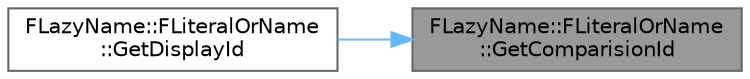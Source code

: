 digraph "FLazyName::FLiteralOrName::GetComparisionId"
{
 // INTERACTIVE_SVG=YES
 // LATEX_PDF_SIZE
  bgcolor="transparent";
  edge [fontname=Helvetica,fontsize=10,labelfontname=Helvetica,labelfontsize=10];
  node [fontname=Helvetica,fontsize=10,shape=box,height=0.2,width=0.4];
  rankdir="RL";
  Node1 [id="Node000001",label="FLazyName::FLiteralOrName\l::GetComparisionId",height=0.2,width=0.4,color="gray40", fillcolor="grey60", style="filled", fontcolor="black",tooltip=" "];
  Node1 -> Node2 [id="edge1_Node000001_Node000002",dir="back",color="steelblue1",style="solid",tooltip=" "];
  Node2 [id="Node000002",label="FLazyName::FLiteralOrName\l::GetDisplayId",height=0.2,width=0.4,color="grey40", fillcolor="white", style="filled",URL="$d7/ddd/structFLazyName_1_1FLiteralOrName.html#a6d5a20b8b4065348ad27d9a23a9a4436",tooltip=" "];
}

